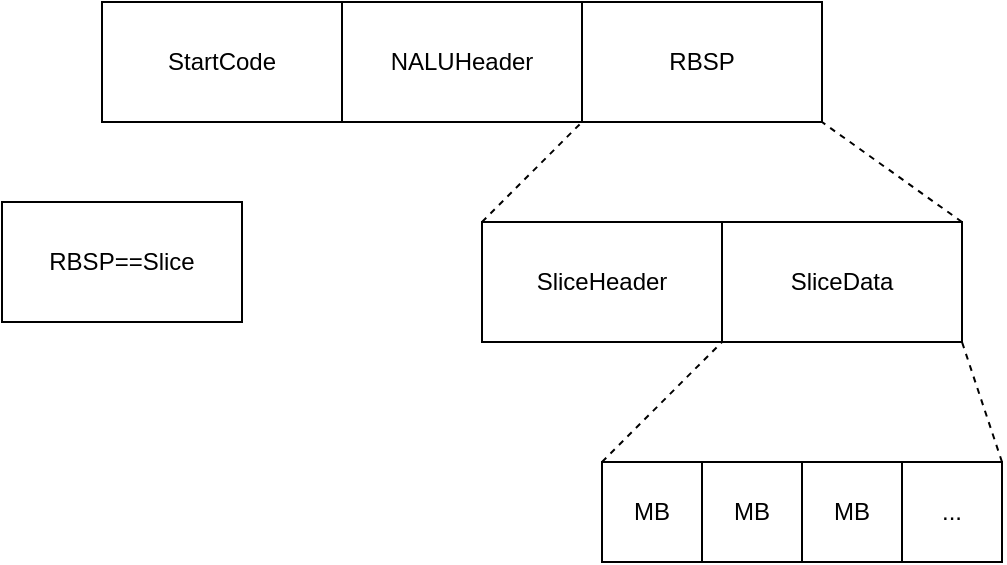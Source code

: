 <mxfile version="13.9.9" type="github">
  <diagram id="7P7K_9-UtesmI4geDfs-" name="Page-1">
    <mxGraphModel dx="946" dy="479" grid="1" gridSize="10" guides="1" tooltips="1" connect="1" arrows="1" fold="1" page="1" pageScale="1" pageWidth="827" pageHeight="1169" math="0" shadow="0">
      <root>
        <mxCell id="0" />
        <mxCell id="1" parent="0" />
        <mxCell id="etCnq-POLD445aSMdhLQ-1" value="StartCode" style="rounded=0;whiteSpace=wrap;html=1;" vertex="1" parent="1">
          <mxGeometry x="100" y="140" width="120" height="60" as="geometry" />
        </mxCell>
        <mxCell id="etCnq-POLD445aSMdhLQ-2" value="NALUHeader" style="rounded=0;whiteSpace=wrap;html=1;" vertex="1" parent="1">
          <mxGeometry x="220" y="140" width="120" height="60" as="geometry" />
        </mxCell>
        <mxCell id="etCnq-POLD445aSMdhLQ-3" value="RBSP" style="rounded=0;whiteSpace=wrap;html=1;" vertex="1" parent="1">
          <mxGeometry x="340" y="140" width="120" height="60" as="geometry" />
        </mxCell>
        <mxCell id="etCnq-POLD445aSMdhLQ-4" value="RBSP==Slice" style="rounded=0;whiteSpace=wrap;html=1;" vertex="1" parent="1">
          <mxGeometry x="50" y="240" width="120" height="60" as="geometry" />
        </mxCell>
        <mxCell id="etCnq-POLD445aSMdhLQ-5" value="SliceHeader" style="rounded=0;whiteSpace=wrap;html=1;" vertex="1" parent="1">
          <mxGeometry x="290" y="250" width="120" height="60" as="geometry" />
        </mxCell>
        <mxCell id="etCnq-POLD445aSMdhLQ-6" value="SliceData" style="rounded=0;whiteSpace=wrap;html=1;" vertex="1" parent="1">
          <mxGeometry x="410" y="250" width="120" height="60" as="geometry" />
        </mxCell>
        <mxCell id="etCnq-POLD445aSMdhLQ-8" value="" style="endArrow=none;dashed=1;html=1;entryX=0;entryY=1;entryDx=0;entryDy=0;exitX=0;exitY=0;exitDx=0;exitDy=0;" edge="1" parent="1" source="etCnq-POLD445aSMdhLQ-5" target="etCnq-POLD445aSMdhLQ-3">
          <mxGeometry width="50" height="50" relative="1" as="geometry">
            <mxPoint x="330" y="250" as="sourcePoint" />
            <mxPoint x="380" y="200" as="targetPoint" />
          </mxGeometry>
        </mxCell>
        <mxCell id="etCnq-POLD445aSMdhLQ-9" value="" style="endArrow=none;dashed=1;html=1;entryX=1;entryY=1;entryDx=0;entryDy=0;exitX=1;exitY=0;exitDx=0;exitDy=0;" edge="1" parent="1" source="etCnq-POLD445aSMdhLQ-6" target="etCnq-POLD445aSMdhLQ-3">
          <mxGeometry width="50" height="50" relative="1" as="geometry">
            <mxPoint x="320" y="370" as="sourcePoint" />
            <mxPoint x="370" y="320" as="targetPoint" />
          </mxGeometry>
        </mxCell>
        <mxCell id="etCnq-POLD445aSMdhLQ-10" value="MB" style="whiteSpace=wrap;html=1;aspect=fixed;" vertex="1" parent="1">
          <mxGeometry x="350" y="370" width="50" height="50" as="geometry" />
        </mxCell>
        <mxCell id="etCnq-POLD445aSMdhLQ-11" value="MB" style="whiteSpace=wrap;html=1;aspect=fixed;" vertex="1" parent="1">
          <mxGeometry x="400" y="370" width="50" height="50" as="geometry" />
        </mxCell>
        <mxCell id="etCnq-POLD445aSMdhLQ-12" value="MB" style="whiteSpace=wrap;html=1;aspect=fixed;" vertex="1" parent="1">
          <mxGeometry x="450" y="370" width="50" height="50" as="geometry" />
        </mxCell>
        <mxCell id="etCnq-POLD445aSMdhLQ-13" value="...&lt;br&gt;" style="whiteSpace=wrap;html=1;aspect=fixed;" vertex="1" parent="1">
          <mxGeometry x="500" y="370" width="50" height="50" as="geometry" />
        </mxCell>
        <mxCell id="etCnq-POLD445aSMdhLQ-14" value="" style="endArrow=none;dashed=1;html=1;entryX=0;entryY=1;entryDx=0;entryDy=0;exitX=0;exitY=0;exitDx=0;exitDy=0;" edge="1" parent="1" source="etCnq-POLD445aSMdhLQ-10">
          <mxGeometry width="50" height="50" relative="1" as="geometry">
            <mxPoint x="360" y="360" as="sourcePoint" />
            <mxPoint x="410" y="310" as="targetPoint" />
          </mxGeometry>
        </mxCell>
        <mxCell id="etCnq-POLD445aSMdhLQ-15" value="" style="endArrow=none;dashed=1;html=1;entryX=1;entryY=1;entryDx=0;entryDy=0;exitX=1;exitY=0;exitDx=0;exitDy=0;" edge="1" parent="1" source="etCnq-POLD445aSMdhLQ-13" target="etCnq-POLD445aSMdhLQ-6">
          <mxGeometry width="50" height="50" relative="1" as="geometry">
            <mxPoint x="550" y="360" as="sourcePoint" />
            <mxPoint x="420" y="320" as="targetPoint" />
          </mxGeometry>
        </mxCell>
      </root>
    </mxGraphModel>
  </diagram>
</mxfile>
